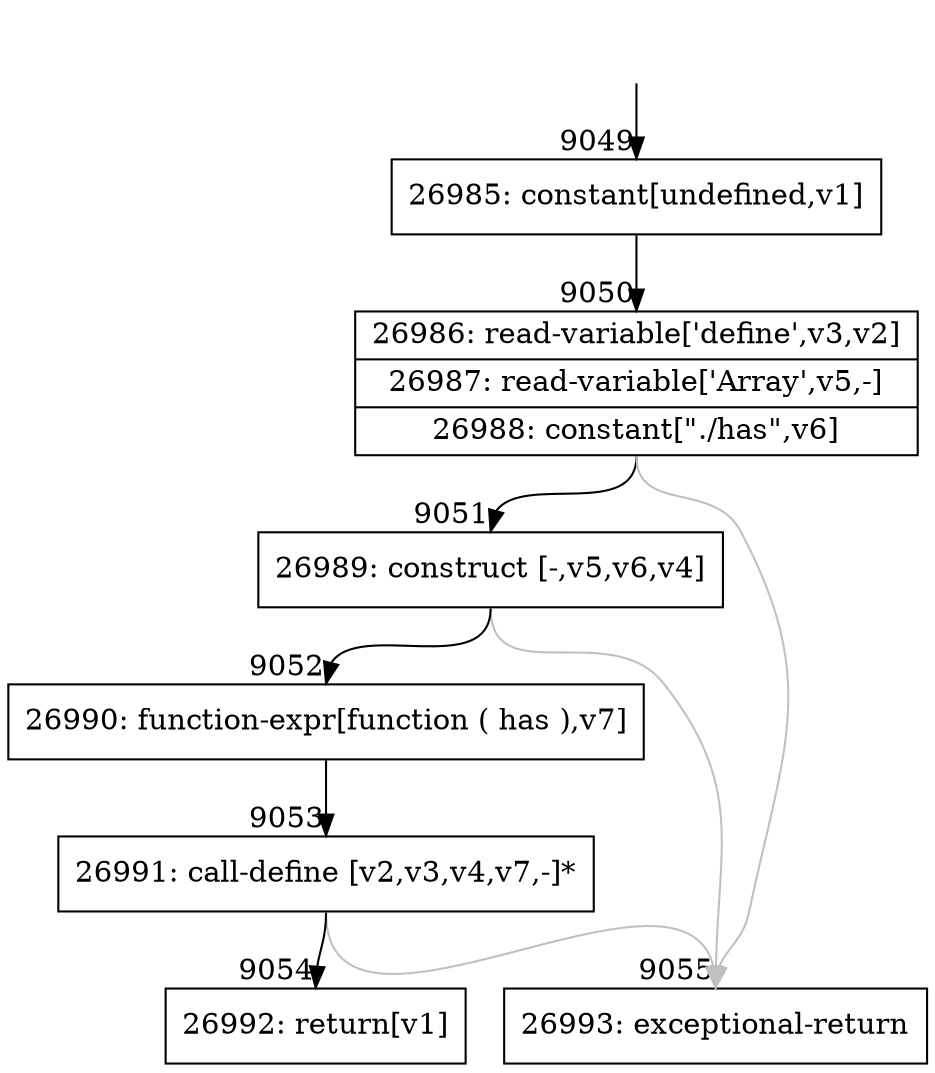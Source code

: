 digraph {
rankdir="TD"
BB_entry600[shape=none,label=""];
BB_entry600 -> BB9049 [tailport=s, headport=n, headlabel="    9049"]
BB9049 [shape=record label="{26985: constant[undefined,v1]}" ] 
BB9049 -> BB9050 [tailport=s, headport=n, headlabel="      9050"]
BB9050 [shape=record label="{26986: read-variable['define',v3,v2]|26987: read-variable['Array',v5,-]|26988: constant[\"./has\",v6]}" ] 
BB9050 -> BB9051 [tailport=s, headport=n, headlabel="      9051"]
BB9050 -> BB9055 [tailport=s, headport=n, color=gray, headlabel="      9055"]
BB9051 [shape=record label="{26989: construct [-,v5,v6,v4]}" ] 
BB9051 -> BB9052 [tailport=s, headport=n, headlabel="      9052"]
BB9051 -> BB9055 [tailport=s, headport=n, color=gray]
BB9052 [shape=record label="{26990: function-expr[function ( has ),v7]}" ] 
BB9052 -> BB9053 [tailport=s, headport=n, headlabel="      9053"]
BB9053 [shape=record label="{26991: call-define [v2,v3,v4,v7,-]*}" ] 
BB9053 -> BB9054 [tailport=s, headport=n, headlabel="      9054"]
BB9053 -> BB9055 [tailport=s, headport=n, color=gray]
BB9054 [shape=record label="{26992: return[v1]}" ] 
BB9055 [shape=record label="{26993: exceptional-return}" ] 
//#$~ 12596
}
